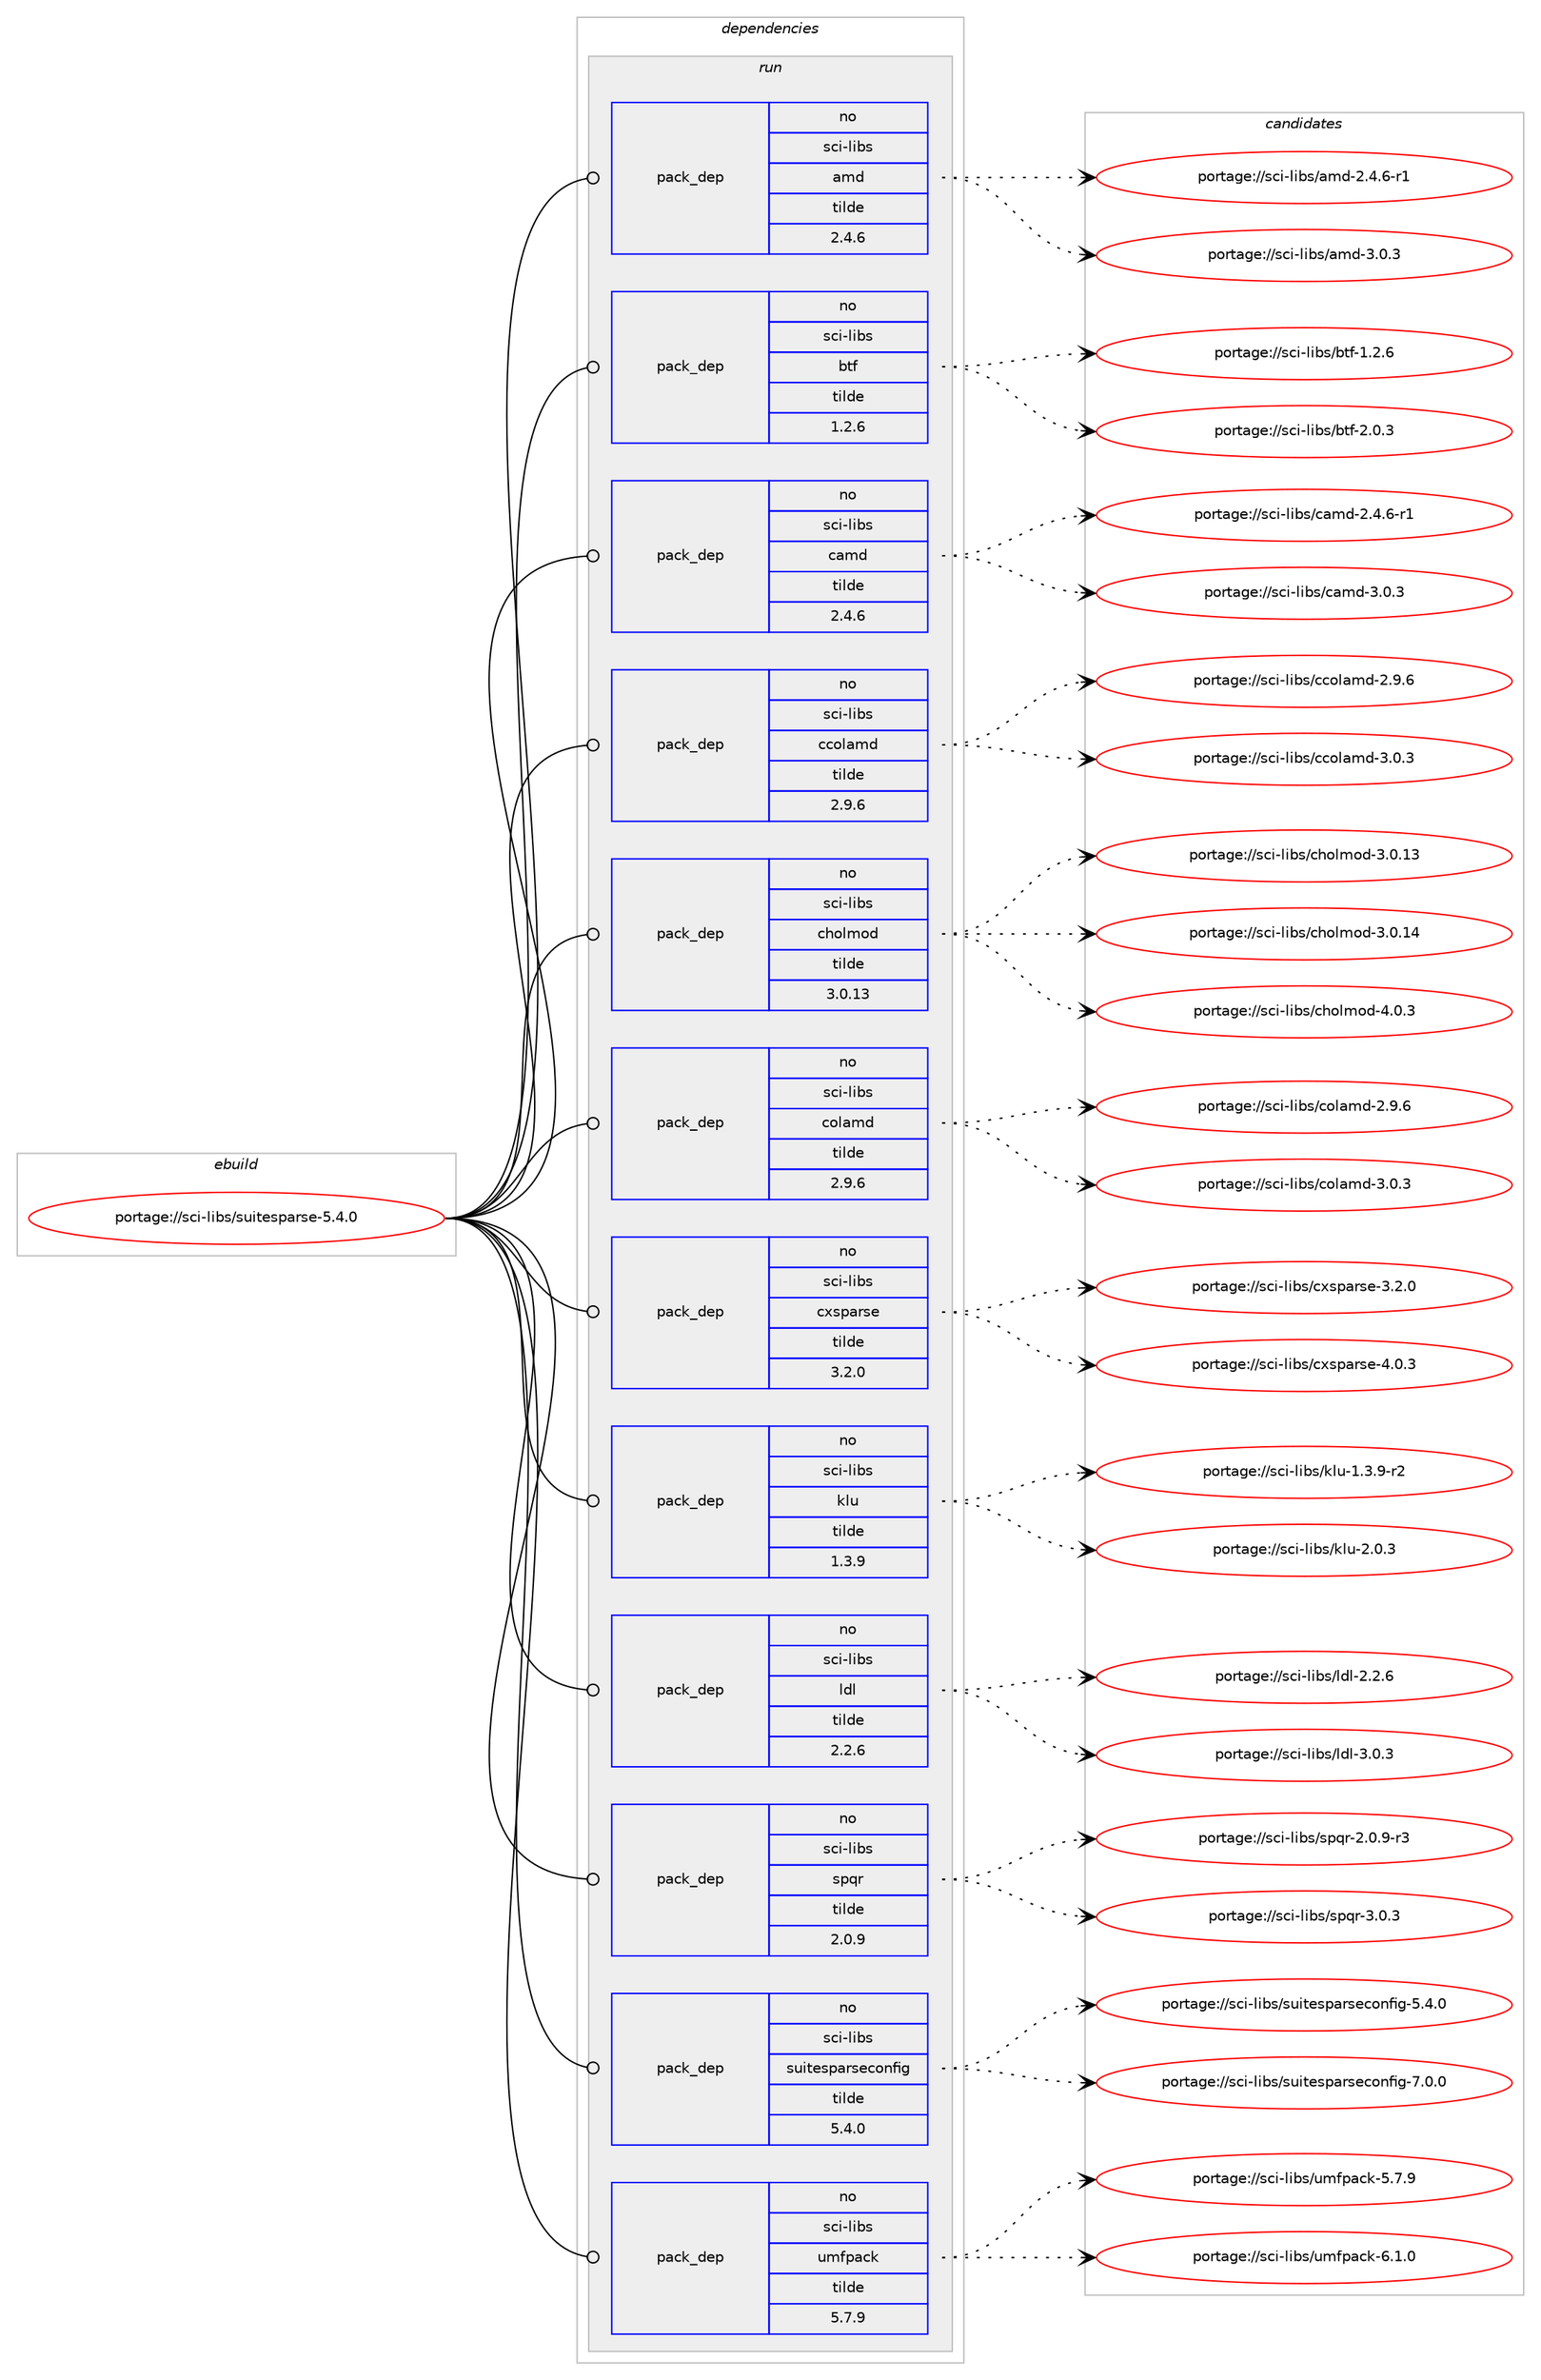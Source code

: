 digraph prolog {

# *************
# Graph options
# *************

newrank=true;
concentrate=true;
compound=true;
graph [rankdir=LR,fontname=Helvetica,fontsize=10,ranksep=1.5];#, ranksep=2.5, nodesep=0.2];
edge  [arrowhead=vee];
node  [fontname=Helvetica,fontsize=10];

# **********
# The ebuild
# **********

subgraph cluster_leftcol {
color=gray;
rank=same;
label=<<i>ebuild</i>>;
id [label="portage://sci-libs/suitesparse-5.4.0", color=red, width=4, href="../sci-libs/suitesparse-5.4.0.svg"];
}

# ****************
# The dependencies
# ****************

subgraph cluster_midcol {
color=gray;
label=<<i>dependencies</i>>;
subgraph cluster_compile {
fillcolor="#eeeeee";
style=filled;
label=<<i>compile</i>>;
}
subgraph cluster_compileandrun {
fillcolor="#eeeeee";
style=filled;
label=<<i>compile and run</i>>;
}
subgraph cluster_run {
fillcolor="#eeeeee";
style=filled;
label=<<i>run</i>>;
subgraph pack4695 {
dependency15534 [label=<<TABLE BORDER="0" CELLBORDER="1" CELLSPACING="0" CELLPADDING="4" WIDTH="220"><TR><TD ROWSPAN="6" CELLPADDING="30">pack_dep</TD></TR><TR><TD WIDTH="110">no</TD></TR><TR><TD>sci-libs</TD></TR><TR><TD>amd</TD></TR><TR><TD>tilde</TD></TR><TR><TD>2.4.6</TD></TR></TABLE>>, shape=none, color=blue];
}
id:e -> dependency15534:w [weight=20,style="solid",arrowhead="odot"];
subgraph pack4696 {
dependency15535 [label=<<TABLE BORDER="0" CELLBORDER="1" CELLSPACING="0" CELLPADDING="4" WIDTH="220"><TR><TD ROWSPAN="6" CELLPADDING="30">pack_dep</TD></TR><TR><TD WIDTH="110">no</TD></TR><TR><TD>sci-libs</TD></TR><TR><TD>btf</TD></TR><TR><TD>tilde</TD></TR><TR><TD>1.2.6</TD></TR></TABLE>>, shape=none, color=blue];
}
id:e -> dependency15535:w [weight=20,style="solid",arrowhead="odot"];
subgraph pack4697 {
dependency15536 [label=<<TABLE BORDER="0" CELLBORDER="1" CELLSPACING="0" CELLPADDING="4" WIDTH="220"><TR><TD ROWSPAN="6" CELLPADDING="30">pack_dep</TD></TR><TR><TD WIDTH="110">no</TD></TR><TR><TD>sci-libs</TD></TR><TR><TD>camd</TD></TR><TR><TD>tilde</TD></TR><TR><TD>2.4.6</TD></TR></TABLE>>, shape=none, color=blue];
}
id:e -> dependency15536:w [weight=20,style="solid",arrowhead="odot"];
subgraph pack4698 {
dependency15537 [label=<<TABLE BORDER="0" CELLBORDER="1" CELLSPACING="0" CELLPADDING="4" WIDTH="220"><TR><TD ROWSPAN="6" CELLPADDING="30">pack_dep</TD></TR><TR><TD WIDTH="110">no</TD></TR><TR><TD>sci-libs</TD></TR><TR><TD>ccolamd</TD></TR><TR><TD>tilde</TD></TR><TR><TD>2.9.6</TD></TR></TABLE>>, shape=none, color=blue];
}
id:e -> dependency15537:w [weight=20,style="solid",arrowhead="odot"];
subgraph pack4699 {
dependency15538 [label=<<TABLE BORDER="0" CELLBORDER="1" CELLSPACING="0" CELLPADDING="4" WIDTH="220"><TR><TD ROWSPAN="6" CELLPADDING="30">pack_dep</TD></TR><TR><TD WIDTH="110">no</TD></TR><TR><TD>sci-libs</TD></TR><TR><TD>cholmod</TD></TR><TR><TD>tilde</TD></TR><TR><TD>3.0.13</TD></TR></TABLE>>, shape=none, color=blue];
}
id:e -> dependency15538:w [weight=20,style="solid",arrowhead="odot"];
subgraph pack4700 {
dependency15539 [label=<<TABLE BORDER="0" CELLBORDER="1" CELLSPACING="0" CELLPADDING="4" WIDTH="220"><TR><TD ROWSPAN="6" CELLPADDING="30">pack_dep</TD></TR><TR><TD WIDTH="110">no</TD></TR><TR><TD>sci-libs</TD></TR><TR><TD>colamd</TD></TR><TR><TD>tilde</TD></TR><TR><TD>2.9.6</TD></TR></TABLE>>, shape=none, color=blue];
}
id:e -> dependency15539:w [weight=20,style="solid",arrowhead="odot"];
subgraph pack4701 {
dependency15540 [label=<<TABLE BORDER="0" CELLBORDER="1" CELLSPACING="0" CELLPADDING="4" WIDTH="220"><TR><TD ROWSPAN="6" CELLPADDING="30">pack_dep</TD></TR><TR><TD WIDTH="110">no</TD></TR><TR><TD>sci-libs</TD></TR><TR><TD>cxsparse</TD></TR><TR><TD>tilde</TD></TR><TR><TD>3.2.0</TD></TR></TABLE>>, shape=none, color=blue];
}
id:e -> dependency15540:w [weight=20,style="solid",arrowhead="odot"];
subgraph pack4702 {
dependency15541 [label=<<TABLE BORDER="0" CELLBORDER="1" CELLSPACING="0" CELLPADDING="4" WIDTH="220"><TR><TD ROWSPAN="6" CELLPADDING="30">pack_dep</TD></TR><TR><TD WIDTH="110">no</TD></TR><TR><TD>sci-libs</TD></TR><TR><TD>klu</TD></TR><TR><TD>tilde</TD></TR><TR><TD>1.3.9</TD></TR></TABLE>>, shape=none, color=blue];
}
id:e -> dependency15541:w [weight=20,style="solid",arrowhead="odot"];
subgraph pack4703 {
dependency15542 [label=<<TABLE BORDER="0" CELLBORDER="1" CELLSPACING="0" CELLPADDING="4" WIDTH="220"><TR><TD ROWSPAN="6" CELLPADDING="30">pack_dep</TD></TR><TR><TD WIDTH="110">no</TD></TR><TR><TD>sci-libs</TD></TR><TR><TD>ldl</TD></TR><TR><TD>tilde</TD></TR><TR><TD>2.2.6</TD></TR></TABLE>>, shape=none, color=blue];
}
id:e -> dependency15542:w [weight=20,style="solid",arrowhead="odot"];
subgraph pack4704 {
dependency15543 [label=<<TABLE BORDER="0" CELLBORDER="1" CELLSPACING="0" CELLPADDING="4" WIDTH="220"><TR><TD ROWSPAN="6" CELLPADDING="30">pack_dep</TD></TR><TR><TD WIDTH="110">no</TD></TR><TR><TD>sci-libs</TD></TR><TR><TD>spqr</TD></TR><TR><TD>tilde</TD></TR><TR><TD>2.0.9</TD></TR></TABLE>>, shape=none, color=blue];
}
id:e -> dependency15543:w [weight=20,style="solid",arrowhead="odot"];
subgraph pack4705 {
dependency15544 [label=<<TABLE BORDER="0" CELLBORDER="1" CELLSPACING="0" CELLPADDING="4" WIDTH="220"><TR><TD ROWSPAN="6" CELLPADDING="30">pack_dep</TD></TR><TR><TD WIDTH="110">no</TD></TR><TR><TD>sci-libs</TD></TR><TR><TD>suitesparseconfig</TD></TR><TR><TD>tilde</TD></TR><TR><TD>5.4.0</TD></TR></TABLE>>, shape=none, color=blue];
}
id:e -> dependency15544:w [weight=20,style="solid",arrowhead="odot"];
subgraph pack4706 {
dependency15545 [label=<<TABLE BORDER="0" CELLBORDER="1" CELLSPACING="0" CELLPADDING="4" WIDTH="220"><TR><TD ROWSPAN="6" CELLPADDING="30">pack_dep</TD></TR><TR><TD WIDTH="110">no</TD></TR><TR><TD>sci-libs</TD></TR><TR><TD>umfpack</TD></TR><TR><TD>tilde</TD></TR><TR><TD>5.7.9</TD></TR></TABLE>>, shape=none, color=blue];
}
id:e -> dependency15545:w [weight=20,style="solid",arrowhead="odot"];
}
}

# **************
# The candidates
# **************

subgraph cluster_choices {
rank=same;
color=gray;
label=<<i>candidates</i>>;

subgraph choice4695 {
color=black;
nodesep=1;
choice11599105451081059811547971091004550465246544511449 [label="portage://sci-libs/amd-2.4.6-r1", color=red, width=4,href="../sci-libs/amd-2.4.6-r1.svg"];
choice1159910545108105981154797109100455146484651 [label="portage://sci-libs/amd-3.0.3", color=red, width=4,href="../sci-libs/amd-3.0.3.svg"];
dependency15534:e -> choice11599105451081059811547971091004550465246544511449:w [style=dotted,weight="100"];
dependency15534:e -> choice1159910545108105981154797109100455146484651:w [style=dotted,weight="100"];
}
subgraph choice4696 {
color=black;
nodesep=1;
choice1159910545108105981154798116102454946504654 [label="portage://sci-libs/btf-1.2.6", color=red, width=4,href="../sci-libs/btf-1.2.6.svg"];
choice1159910545108105981154798116102455046484651 [label="portage://sci-libs/btf-2.0.3", color=red, width=4,href="../sci-libs/btf-2.0.3.svg"];
dependency15535:e -> choice1159910545108105981154798116102454946504654:w [style=dotted,weight="100"];
dependency15535:e -> choice1159910545108105981154798116102455046484651:w [style=dotted,weight="100"];
}
subgraph choice4697 {
color=black;
nodesep=1;
choice1159910545108105981154799971091004550465246544511449 [label="portage://sci-libs/camd-2.4.6-r1", color=red, width=4,href="../sci-libs/camd-2.4.6-r1.svg"];
choice115991054510810598115479997109100455146484651 [label="portage://sci-libs/camd-3.0.3", color=red, width=4,href="../sci-libs/camd-3.0.3.svg"];
dependency15536:e -> choice1159910545108105981154799971091004550465246544511449:w [style=dotted,weight="100"];
dependency15536:e -> choice115991054510810598115479997109100455146484651:w [style=dotted,weight="100"];
}
subgraph choice4698 {
color=black;
nodesep=1;
choice11599105451081059811547999911110897109100455046574654 [label="portage://sci-libs/ccolamd-2.9.6", color=red, width=4,href="../sci-libs/ccolamd-2.9.6.svg"];
choice11599105451081059811547999911110897109100455146484651 [label="portage://sci-libs/ccolamd-3.0.3", color=red, width=4,href="../sci-libs/ccolamd-3.0.3.svg"];
dependency15537:e -> choice11599105451081059811547999911110897109100455046574654:w [style=dotted,weight="100"];
dependency15537:e -> choice11599105451081059811547999911110897109100455146484651:w [style=dotted,weight="100"];
}
subgraph choice4699 {
color=black;
nodesep=1;
choice115991054510810598115479910411110810911110045514648464951 [label="portage://sci-libs/cholmod-3.0.13", color=red, width=4,href="../sci-libs/cholmod-3.0.13.svg"];
choice115991054510810598115479910411110810911110045514648464952 [label="portage://sci-libs/cholmod-3.0.14", color=red, width=4,href="../sci-libs/cholmod-3.0.14.svg"];
choice1159910545108105981154799104111108109111100455246484651 [label="portage://sci-libs/cholmod-4.0.3", color=red, width=4,href="../sci-libs/cholmod-4.0.3.svg"];
dependency15538:e -> choice115991054510810598115479910411110810911110045514648464951:w [style=dotted,weight="100"];
dependency15538:e -> choice115991054510810598115479910411110810911110045514648464952:w [style=dotted,weight="100"];
dependency15538:e -> choice1159910545108105981154799104111108109111100455246484651:w [style=dotted,weight="100"];
}
subgraph choice4700 {
color=black;
nodesep=1;
choice115991054510810598115479911110897109100455046574654 [label="portage://sci-libs/colamd-2.9.6", color=red, width=4,href="../sci-libs/colamd-2.9.6.svg"];
choice115991054510810598115479911110897109100455146484651 [label="portage://sci-libs/colamd-3.0.3", color=red, width=4,href="../sci-libs/colamd-3.0.3.svg"];
dependency15539:e -> choice115991054510810598115479911110897109100455046574654:w [style=dotted,weight="100"];
dependency15539:e -> choice115991054510810598115479911110897109100455146484651:w [style=dotted,weight="100"];
}
subgraph choice4701 {
color=black;
nodesep=1;
choice115991054510810598115479912011511297114115101455146504648 [label="portage://sci-libs/cxsparse-3.2.0", color=red, width=4,href="../sci-libs/cxsparse-3.2.0.svg"];
choice115991054510810598115479912011511297114115101455246484651 [label="portage://sci-libs/cxsparse-4.0.3", color=red, width=4,href="../sci-libs/cxsparse-4.0.3.svg"];
dependency15540:e -> choice115991054510810598115479912011511297114115101455146504648:w [style=dotted,weight="100"];
dependency15540:e -> choice115991054510810598115479912011511297114115101455246484651:w [style=dotted,weight="100"];
}
subgraph choice4702 {
color=black;
nodesep=1;
choice115991054510810598115471071081174549465146574511450 [label="portage://sci-libs/klu-1.3.9-r2", color=red, width=4,href="../sci-libs/klu-1.3.9-r2.svg"];
choice11599105451081059811547107108117455046484651 [label="portage://sci-libs/klu-2.0.3", color=red, width=4,href="../sci-libs/klu-2.0.3.svg"];
dependency15541:e -> choice115991054510810598115471071081174549465146574511450:w [style=dotted,weight="100"];
dependency15541:e -> choice11599105451081059811547107108117455046484651:w [style=dotted,weight="100"];
}
subgraph choice4703 {
color=black;
nodesep=1;
choice11599105451081059811547108100108455046504654 [label="portage://sci-libs/ldl-2.2.6", color=red, width=4,href="../sci-libs/ldl-2.2.6.svg"];
choice11599105451081059811547108100108455146484651 [label="portage://sci-libs/ldl-3.0.3", color=red, width=4,href="../sci-libs/ldl-3.0.3.svg"];
dependency15542:e -> choice11599105451081059811547108100108455046504654:w [style=dotted,weight="100"];
dependency15542:e -> choice11599105451081059811547108100108455146484651:w [style=dotted,weight="100"];
}
subgraph choice4704 {
color=black;
nodesep=1;
choice115991054510810598115471151121131144550464846574511451 [label="portage://sci-libs/spqr-2.0.9-r3", color=red, width=4,href="../sci-libs/spqr-2.0.9-r3.svg"];
choice11599105451081059811547115112113114455146484651 [label="portage://sci-libs/spqr-3.0.3", color=red, width=4,href="../sci-libs/spqr-3.0.3.svg"];
dependency15543:e -> choice115991054510810598115471151121131144550464846574511451:w [style=dotted,weight="100"];
dependency15543:e -> choice11599105451081059811547115112113114455146484651:w [style=dotted,weight="100"];
}
subgraph choice4705 {
color=black;
nodesep=1;
choice115991054510810598115471151171051161011151129711411510199111110102105103455346524648 [label="portage://sci-libs/suitesparseconfig-5.4.0", color=red, width=4,href="../sci-libs/suitesparseconfig-5.4.0.svg"];
choice115991054510810598115471151171051161011151129711411510199111110102105103455546484648 [label="portage://sci-libs/suitesparseconfig-7.0.0", color=red, width=4,href="../sci-libs/suitesparseconfig-7.0.0.svg"];
dependency15544:e -> choice115991054510810598115471151171051161011151129711411510199111110102105103455346524648:w [style=dotted,weight="100"];
dependency15544:e -> choice115991054510810598115471151171051161011151129711411510199111110102105103455546484648:w [style=dotted,weight="100"];
}
subgraph choice4706 {
color=black;
nodesep=1;
choice115991054510810598115471171091021129799107455346554657 [label="portage://sci-libs/umfpack-5.7.9", color=red, width=4,href="../sci-libs/umfpack-5.7.9.svg"];
choice115991054510810598115471171091021129799107455446494648 [label="portage://sci-libs/umfpack-6.1.0", color=red, width=4,href="../sci-libs/umfpack-6.1.0.svg"];
dependency15545:e -> choice115991054510810598115471171091021129799107455346554657:w [style=dotted,weight="100"];
dependency15545:e -> choice115991054510810598115471171091021129799107455446494648:w [style=dotted,weight="100"];
}
}

}
